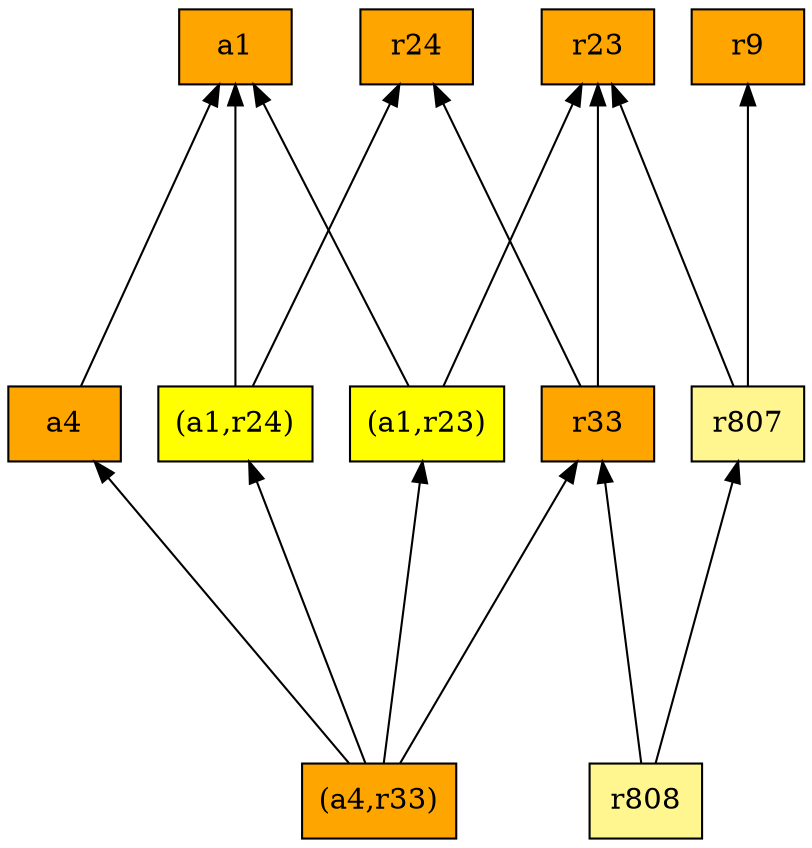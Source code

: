 digraph G {
rankdir=BT;ranksep="2.0";
"a1" [shape=record,fillcolor=orange,style=filled,label="{a1}"];
"(a1,r23)" [shape=record,fillcolor=yellow,style=filled,label="{(a1,r23)}"];
"(a1,r24)" [shape=record,fillcolor=yellow,style=filled,label="{(a1,r24)}"];
"(a4,r33)" [shape=record,fillcolor=orange,style=filled,label="{(a4,r33)}"];
"a4" [shape=record,fillcolor=orange,style=filled,label="{a4}"];
"r24" [shape=record,fillcolor=orange,style=filled,label="{r24}"];
"r807" [shape=record,fillcolor=khaki1,style=filled,label="{r807}"];
"r23" [shape=record,fillcolor=orange,style=filled,label="{r23}"];
"r33" [shape=record,fillcolor=orange,style=filled,label="{r33}"];
"r9" [shape=record,fillcolor=orange,style=filled,label="{r9}"];
"r808" [shape=record,fillcolor=khaki1,style=filled,label="{r808}"];
"(a1,r23)" -> "a1"
"(a1,r23)" -> "r23"
"(a1,r24)" -> "a1"
"(a1,r24)" -> "r24"
"(a4,r33)" -> "a4"
"(a4,r33)" -> "(a1,r23)"
"(a4,r33)" -> "(a1,r24)"
"(a4,r33)" -> "r33"
"a4" -> "a1"
"r807" -> "r9"
"r807" -> "r23"
"r33" -> "r24"
"r33" -> "r23"
"r808" -> "r807"
"r808" -> "r33"
}